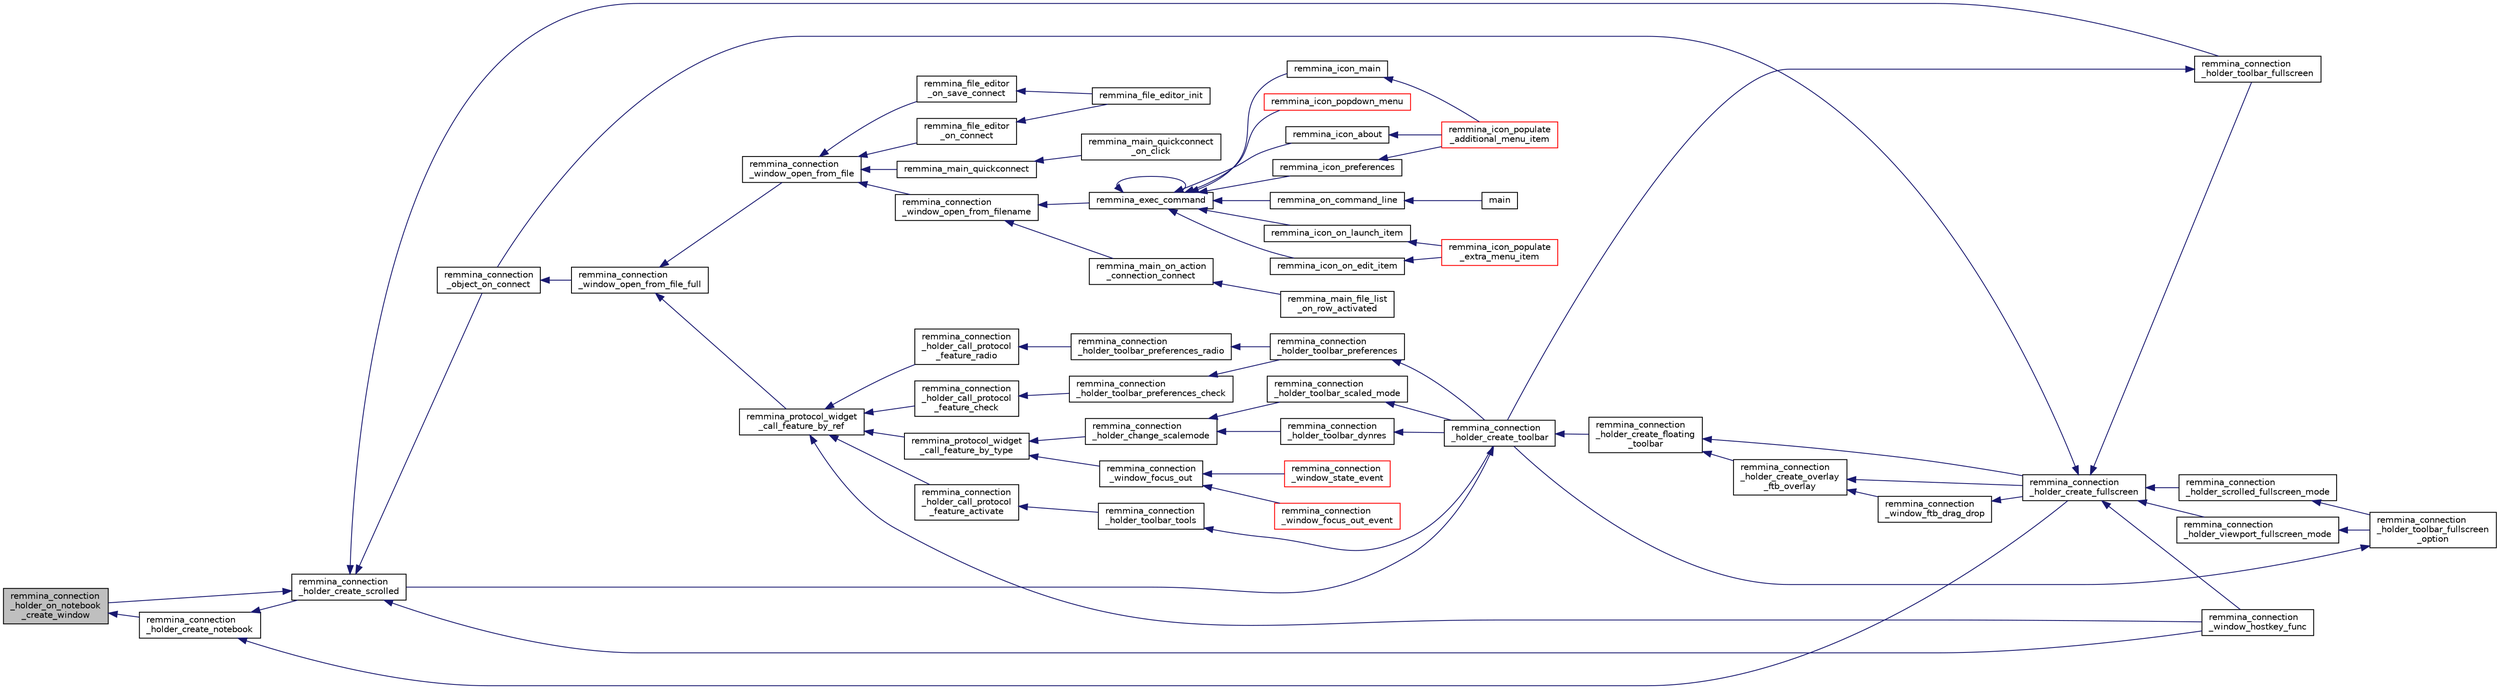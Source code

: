 digraph "remmina_connection_holder_on_notebook_create_window"
{
  edge [fontname="Helvetica",fontsize="10",labelfontname="Helvetica",labelfontsize="10"];
  node [fontname="Helvetica",fontsize="10",shape=record];
  rankdir="LR";
  Node4912 [label="remmina_connection\l_holder_on_notebook\l_create_window",height=0.2,width=0.4,color="black", fillcolor="grey75", style="filled", fontcolor="black"];
  Node4912 -> Node4913 [dir="back",color="midnightblue",fontsize="10",style="solid",fontname="Helvetica"];
  Node4913 [label="remmina_connection\l_holder_create_notebook",height=0.2,width=0.4,color="black", fillcolor="white", style="filled",URL="$remmina__connection__window_8c.html#ae616dc409c5775dc73d9a83c1f081705"];
  Node4913 -> Node4914 [dir="back",color="midnightblue",fontsize="10",style="solid",fontname="Helvetica"];
  Node4914 [label="remmina_connection\l_holder_create_scrolled",height=0.2,width=0.4,color="black", fillcolor="white", style="filled",URL="$remmina__connection__window_8c.html#a57b3656c37df65d276ddd50a16906dc7"];
  Node4914 -> Node4915 [dir="back",color="midnightblue",fontsize="10",style="solid",fontname="Helvetica"];
  Node4915 [label="remmina_connection\l_holder_toolbar_fullscreen",height=0.2,width=0.4,color="black", fillcolor="white", style="filled",URL="$remmina__connection__window_8c.html#a02ac20f50f1b7b816bd7208127efdbee"];
  Node4915 -> Node4916 [dir="back",color="midnightblue",fontsize="10",style="solid",fontname="Helvetica"];
  Node4916 [label="remmina_connection\l_holder_create_toolbar",height=0.2,width=0.4,color="black", fillcolor="white", style="filled",URL="$remmina__connection__window_8c.html#af8138da72278e9e9000276e08a6fd984"];
  Node4916 -> Node4917 [dir="back",color="midnightblue",fontsize="10",style="solid",fontname="Helvetica"];
  Node4917 [label="remmina_connection\l_holder_create_floating\l_toolbar",height=0.2,width=0.4,color="black", fillcolor="white", style="filled",URL="$remmina__connection__window_8c.html#a967dca6c1876afc3e6bcb763f9709d43"];
  Node4917 -> Node4918 [dir="back",color="midnightblue",fontsize="10",style="solid",fontname="Helvetica"];
  Node4918 [label="remmina_connection\l_holder_create_overlay\l_ftb_overlay",height=0.2,width=0.4,color="black", fillcolor="white", style="filled",URL="$remmina__connection__window_8c.html#ab2edcb806312b3367c70fbb13c383ae0"];
  Node4918 -> Node4919 [dir="back",color="midnightblue",fontsize="10",style="solid",fontname="Helvetica"];
  Node4919 [label="remmina_connection\l_window_ftb_drag_drop",height=0.2,width=0.4,color="black", fillcolor="white", style="filled",URL="$remmina__connection__window_8c.html#a15c9b2bd929f8f2bb64d0bb6fa60f067"];
  Node4919 -> Node4920 [dir="back",color="midnightblue",fontsize="10",style="solid",fontname="Helvetica"];
  Node4920 [label="remmina_connection\l_holder_create_fullscreen",height=0.2,width=0.4,color="black", fillcolor="white", style="filled",URL="$remmina__connection__window_8c.html#ae67ca4d276339723c1ff87fc224eaccf"];
  Node4920 -> Node4915 [dir="back",color="midnightblue",fontsize="10",style="solid",fontname="Helvetica"];
  Node4920 -> Node4921 [dir="back",color="midnightblue",fontsize="10",style="solid",fontname="Helvetica"];
  Node4921 [label="remmina_connection\l_holder_viewport_fullscreen_mode",height=0.2,width=0.4,color="black", fillcolor="white", style="filled",URL="$remmina__connection__window_8c.html#a0e99d0ff8c39f2c6de508eee9ef498c5"];
  Node4921 -> Node4922 [dir="back",color="midnightblue",fontsize="10",style="solid",fontname="Helvetica"];
  Node4922 [label="remmina_connection\l_holder_toolbar_fullscreen\l_option",height=0.2,width=0.4,color="black", fillcolor="white", style="filled",URL="$remmina__connection__window_8c.html#a1415cdcbed0e6fe9a7978586bf132207"];
  Node4922 -> Node4916 [dir="back",color="midnightblue",fontsize="10",style="solid",fontname="Helvetica"];
  Node4920 -> Node4923 [dir="back",color="midnightblue",fontsize="10",style="solid",fontname="Helvetica"];
  Node4923 [label="remmina_connection\l_holder_scrolled_fullscreen_mode",height=0.2,width=0.4,color="black", fillcolor="white", style="filled",URL="$remmina__connection__window_8c.html#aa25cae5c0e15e13b817b925e42a044a9"];
  Node4923 -> Node4922 [dir="back",color="midnightblue",fontsize="10",style="solid",fontname="Helvetica"];
  Node4920 -> Node4924 [dir="back",color="midnightblue",fontsize="10",style="solid",fontname="Helvetica"];
  Node4924 [label="remmina_connection\l_window_hostkey_func",height=0.2,width=0.4,color="black", fillcolor="white", style="filled",URL="$remmina__connection__window_8c.html#abef663d930076deb3105f86dabe2a9c3"];
  Node4920 -> Node4925 [dir="back",color="midnightblue",fontsize="10",style="solid",fontname="Helvetica"];
  Node4925 [label="remmina_connection\l_object_on_connect",height=0.2,width=0.4,color="black", fillcolor="white", style="filled",URL="$remmina__connection__window_8c.html#a0ad685a873ecef95ec13caba17e0c22e"];
  Node4925 -> Node4926 [dir="back",color="midnightblue",fontsize="10",style="solid",fontname="Helvetica"];
  Node4926 [label="remmina_connection\l_window_open_from_file_full",height=0.2,width=0.4,color="black", fillcolor="white", style="filled",URL="$remmina__connection__window_8h.html#adbf2b670ca3bae96a99cb0b36021a961"];
  Node4926 -> Node4927 [dir="back",color="midnightblue",fontsize="10",style="solid",fontname="Helvetica"];
  Node4927 [label="remmina_connection\l_window_open_from_file",height=0.2,width=0.4,color="black", fillcolor="white", style="filled",URL="$remmina__connection__window_8h.html#a1c7f722a89609523cc4de079cc82f23c"];
  Node4927 -> Node4928 [dir="back",color="midnightblue",fontsize="10",style="solid",fontname="Helvetica"];
  Node4928 [label="remmina_connection\l_window_open_from_filename",height=0.2,width=0.4,color="black", fillcolor="white", style="filled",URL="$remmina__connection__window_8h.html#ab0ed27ef360efc7d92906cbabf9da5db"];
  Node4928 -> Node4929 [dir="back",color="midnightblue",fontsize="10",style="solid",fontname="Helvetica"];
  Node4929 [label="remmina_exec_command",height=0.2,width=0.4,color="black", fillcolor="white", style="filled",URL="$remmina__exec_8h.html#a424cabdcff647797061e7482049d62a7"];
  Node4929 -> Node4930 [dir="back",color="midnightblue",fontsize="10",style="solid",fontname="Helvetica"];
  Node4930 [label="remmina_on_command_line",height=0.2,width=0.4,color="black", fillcolor="white", style="filled",URL="$remmina_8c.html#aeb286fc5bd52ab5382ab8cb495dc2914"];
  Node4930 -> Node4931 [dir="back",color="midnightblue",fontsize="10",style="solid",fontname="Helvetica"];
  Node4931 [label="main",height=0.2,width=0.4,color="black", fillcolor="white", style="filled",URL="$remmina_8c.html#a0ddf1224851353fc92bfbff6f499fa97"];
  Node4929 -> Node4929 [dir="back",color="midnightblue",fontsize="10",style="solid",fontname="Helvetica"];
  Node4929 -> Node4932 [dir="back",color="midnightblue",fontsize="10",style="solid",fontname="Helvetica"];
  Node4932 [label="remmina_icon_main",height=0.2,width=0.4,color="black", fillcolor="white", style="filled",URL="$remmina__icon_8c.html#a920476110ab6410c8fc8cf734109e497"];
  Node4932 -> Node4933 [dir="back",color="midnightblue",fontsize="10",style="solid",fontname="Helvetica"];
  Node4933 [label="remmina_icon_populate\l_additional_menu_item",height=0.2,width=0.4,color="red", fillcolor="white", style="filled",URL="$remmina__icon_8c.html#a8aaf73ed94cf20dcce1c7be26262cb56"];
  Node4929 -> Node4943 [dir="back",color="midnightblue",fontsize="10",style="solid",fontname="Helvetica"];
  Node4943 [label="remmina_icon_preferences",height=0.2,width=0.4,color="black", fillcolor="white", style="filled",URL="$remmina__icon_8c.html#ad3b0e3d12e4854eae05b1afea19da404"];
  Node4943 -> Node4933 [dir="back",color="midnightblue",fontsize="10",style="solid",fontname="Helvetica"];
  Node4929 -> Node4944 [dir="back",color="midnightblue",fontsize="10",style="solid",fontname="Helvetica"];
  Node4944 [label="remmina_icon_about",height=0.2,width=0.4,color="black", fillcolor="white", style="filled",URL="$remmina__icon_8c.html#a5cdf1958ef01e49889bcee2e90e2cf71"];
  Node4944 -> Node4933 [dir="back",color="midnightblue",fontsize="10",style="solid",fontname="Helvetica"];
  Node4929 -> Node4945 [dir="back",color="midnightblue",fontsize="10",style="solid",fontname="Helvetica"];
  Node4945 [label="remmina_icon_on_launch_item",height=0.2,width=0.4,color="black", fillcolor="white", style="filled",URL="$remmina__icon_8c.html#ad1699688680e12abcfd5c74dd2f76d83"];
  Node4945 -> Node4946 [dir="back",color="midnightblue",fontsize="10",style="solid",fontname="Helvetica"];
  Node4946 [label="remmina_icon_populate\l_extra_menu_item",height=0.2,width=0.4,color="red", fillcolor="white", style="filled",URL="$remmina__icon_8c.html#a2847311861df3a2f1c8bbcd35cf3fd6f"];
  Node4929 -> Node4948 [dir="back",color="midnightblue",fontsize="10",style="solid",fontname="Helvetica"];
  Node4948 [label="remmina_icon_on_edit_item",height=0.2,width=0.4,color="black", fillcolor="white", style="filled",URL="$remmina__icon_8c.html#af8708120906a8dc41a7998ebf9ecd129"];
  Node4948 -> Node4946 [dir="back",color="midnightblue",fontsize="10",style="solid",fontname="Helvetica"];
  Node4929 -> Node4949 [dir="back",color="midnightblue",fontsize="10",style="solid",fontname="Helvetica"];
  Node4949 [label="remmina_icon_popdown_menu",height=0.2,width=0.4,color="red", fillcolor="white", style="filled",URL="$remmina__icon_8c.html#a444be76e3c3a065279c5f9abc7fae833"];
  Node4928 -> Node4950 [dir="back",color="midnightblue",fontsize="10",style="solid",fontname="Helvetica"];
  Node4950 [label="remmina_main_on_action\l_connection_connect",height=0.2,width=0.4,color="black", fillcolor="white", style="filled",URL="$remmina__main_8c.html#ae023d1cb099a4f7bee79f13760566cbf"];
  Node4950 -> Node4951 [dir="back",color="midnightblue",fontsize="10",style="solid",fontname="Helvetica"];
  Node4951 [label="remmina_main_file_list\l_on_row_activated",height=0.2,width=0.4,color="black", fillcolor="white", style="filled",URL="$remmina__main_8c.html#aba1a89a2400c5cc8373c6bd34602ac10"];
  Node4927 -> Node4952 [dir="back",color="midnightblue",fontsize="10",style="solid",fontname="Helvetica"];
  Node4952 [label="remmina_file_editor\l_on_connect",height=0.2,width=0.4,color="black", fillcolor="white", style="filled",URL="$remmina__file__editor_8c.html#a73b8581fd1fd77532b748d91a2951f25"];
  Node4952 -> Node4936 [dir="back",color="midnightblue",fontsize="10",style="solid",fontname="Helvetica"];
  Node4936 [label="remmina_file_editor_init",height=0.2,width=0.4,color="black", fillcolor="white", style="filled",URL="$remmina__file__editor_8c.html#a9afd8d41c66f547320930eb331f3124d"];
  Node4927 -> Node4937 [dir="back",color="midnightblue",fontsize="10",style="solid",fontname="Helvetica"];
  Node4937 [label="remmina_file_editor\l_on_save_connect",height=0.2,width=0.4,color="black", fillcolor="white", style="filled",URL="$remmina__file__editor_8c.html#a57224f3f69f04f398de563b71be6b18e"];
  Node4937 -> Node4936 [dir="back",color="midnightblue",fontsize="10",style="solid",fontname="Helvetica"];
  Node4927 -> Node4953 [dir="back",color="midnightblue",fontsize="10",style="solid",fontname="Helvetica"];
  Node4953 [label="remmina_main_quickconnect",height=0.2,width=0.4,color="black", fillcolor="white", style="filled",URL="$remmina__main_8c.html#a802458852abacebfb16f1f4295806a01"];
  Node4953 -> Node4954 [dir="back",color="midnightblue",fontsize="10",style="solid",fontname="Helvetica"];
  Node4954 [label="remmina_main_quickconnect\l_on_click",height=0.2,width=0.4,color="black", fillcolor="white", style="filled",URL="$remmina__main_8c.html#a210e9e04c7c97cc86412044de31f659d"];
  Node4926 -> Node4955 [dir="back",color="midnightblue",fontsize="10",style="solid",fontname="Helvetica"];
  Node4955 [label="remmina_protocol_widget\l_call_feature_by_ref",height=0.2,width=0.4,color="black", fillcolor="white", style="filled",URL="$remmina__protocol__widget_8h.html#a605b69a9aa4393024369cc5070488692"];
  Node4955 -> Node4956 [dir="back",color="midnightblue",fontsize="10",style="solid",fontname="Helvetica"];
  Node4956 [label="remmina_connection\l_holder_call_protocol\l_feature_radio",height=0.2,width=0.4,color="black", fillcolor="white", style="filled",URL="$remmina__connection__window_8c.html#a86280cb973101817f7410af393bc2f98"];
  Node4956 -> Node4957 [dir="back",color="midnightblue",fontsize="10",style="solid",fontname="Helvetica"];
  Node4957 [label="remmina_connection\l_holder_toolbar_preferences_radio",height=0.2,width=0.4,color="black", fillcolor="white", style="filled",URL="$remmina__connection__window_8c.html#a1ddab4aacc284c606ab237eae9c0b5a9"];
  Node4957 -> Node4958 [dir="back",color="midnightblue",fontsize="10",style="solid",fontname="Helvetica"];
  Node4958 [label="remmina_connection\l_holder_toolbar_preferences",height=0.2,width=0.4,color="black", fillcolor="white", style="filled",URL="$remmina__connection__window_8c.html#a78ec7d6e66d6e6569c1a9a0230c74bc8"];
  Node4958 -> Node4916 [dir="back",color="midnightblue",fontsize="10",style="solid",fontname="Helvetica"];
  Node4955 -> Node4959 [dir="back",color="midnightblue",fontsize="10",style="solid",fontname="Helvetica"];
  Node4959 [label="remmina_connection\l_holder_call_protocol\l_feature_check",height=0.2,width=0.4,color="black", fillcolor="white", style="filled",URL="$remmina__connection__window_8c.html#a8d924ded7fe147df8b5f113e2fb1d6e7"];
  Node4959 -> Node4960 [dir="back",color="midnightblue",fontsize="10",style="solid",fontname="Helvetica"];
  Node4960 [label="remmina_connection\l_holder_toolbar_preferences_check",height=0.2,width=0.4,color="black", fillcolor="white", style="filled",URL="$remmina__connection__window_8c.html#ada0dce340f5f1484c496a2357e8a2c69"];
  Node4960 -> Node4958 [dir="back",color="midnightblue",fontsize="10",style="solid",fontname="Helvetica"];
  Node4955 -> Node4961 [dir="back",color="midnightblue",fontsize="10",style="solid",fontname="Helvetica"];
  Node4961 [label="remmina_connection\l_holder_call_protocol\l_feature_activate",height=0.2,width=0.4,color="black", fillcolor="white", style="filled",URL="$remmina__connection__window_8c.html#a4507b43c6fd10bc68d9512c6b253a552"];
  Node4961 -> Node4962 [dir="back",color="midnightblue",fontsize="10",style="solid",fontname="Helvetica"];
  Node4962 [label="remmina_connection\l_holder_toolbar_tools",height=0.2,width=0.4,color="black", fillcolor="white", style="filled",URL="$remmina__connection__window_8c.html#a51cc0b2274049920f67c71047bd76213"];
  Node4962 -> Node4916 [dir="back",color="midnightblue",fontsize="10",style="solid",fontname="Helvetica"];
  Node4955 -> Node4924 [dir="back",color="midnightblue",fontsize="10",style="solid",fontname="Helvetica"];
  Node4955 -> Node4963 [dir="back",color="midnightblue",fontsize="10",style="solid",fontname="Helvetica"];
  Node4963 [label="remmina_protocol_widget\l_call_feature_by_type",height=0.2,width=0.4,color="black", fillcolor="white", style="filled",URL="$remmina__protocol__widget_8h.html#a6a630e96e5b914d60d678ae8eaad4cd9"];
  Node4963 -> Node4964 [dir="back",color="midnightblue",fontsize="10",style="solid",fontname="Helvetica"];
  Node4964 [label="remmina_connection\l_holder_change_scalemode",height=0.2,width=0.4,color="black", fillcolor="white", style="filled",URL="$remmina__connection__window_8c.html#a5565ebedf82eb9f2d54b7f447b4c930e"];
  Node4964 -> Node4965 [dir="back",color="midnightblue",fontsize="10",style="solid",fontname="Helvetica"];
  Node4965 [label="remmina_connection\l_holder_toolbar_dynres",height=0.2,width=0.4,color="black", fillcolor="white", style="filled",URL="$remmina__connection__window_8c.html#a576e3800c7371f63b27e3832848ac4e5"];
  Node4965 -> Node4916 [dir="back",color="midnightblue",fontsize="10",style="solid",fontname="Helvetica"];
  Node4964 -> Node4966 [dir="back",color="midnightblue",fontsize="10",style="solid",fontname="Helvetica"];
  Node4966 [label="remmina_connection\l_holder_toolbar_scaled_mode",height=0.2,width=0.4,color="black", fillcolor="white", style="filled",URL="$remmina__connection__window_8c.html#ad6136dd7c0867a5a5f1c0b0645632ee4"];
  Node4966 -> Node4916 [dir="back",color="midnightblue",fontsize="10",style="solid",fontname="Helvetica"];
  Node4963 -> Node4967 [dir="back",color="midnightblue",fontsize="10",style="solid",fontname="Helvetica"];
  Node4967 [label="remmina_connection\l_window_focus_out",height=0.2,width=0.4,color="black", fillcolor="white", style="filled",URL="$remmina__connection__window_8c.html#a8c242e0a7ee57ed79099c330d696b43f"];
  Node4967 -> Node4968 [dir="back",color="midnightblue",fontsize="10",style="solid",fontname="Helvetica"];
  Node4968 [label="remmina_connection\l_window_focus_out_event",height=0.2,width=0.4,color="red", fillcolor="white", style="filled",URL="$remmina__connection__window_8c.html#a539828a1dd435bee083d82136691176c"];
  Node4967 -> Node4970 [dir="back",color="midnightblue",fontsize="10",style="solid",fontname="Helvetica"];
  Node4970 [label="remmina_connection\l_window_state_event",height=0.2,width=0.4,color="red", fillcolor="white", style="filled",URL="$remmina__connection__window_8c.html#a174d5b1e983a96c98aae2e8078f462bd"];
  Node4918 -> Node4920 [dir="back",color="midnightblue",fontsize="10",style="solid",fontname="Helvetica"];
  Node4917 -> Node4920 [dir="back",color="midnightblue",fontsize="10",style="solid",fontname="Helvetica"];
  Node4916 -> Node4914 [dir="back",color="midnightblue",fontsize="10",style="solid",fontname="Helvetica"];
  Node4914 -> Node4912 [dir="back",color="midnightblue",fontsize="10",style="solid",fontname="Helvetica"];
  Node4914 -> Node4924 [dir="back",color="midnightblue",fontsize="10",style="solid",fontname="Helvetica"];
  Node4914 -> Node4925 [dir="back",color="midnightblue",fontsize="10",style="solid",fontname="Helvetica"];
  Node4913 -> Node4920 [dir="back",color="midnightblue",fontsize="10",style="solid",fontname="Helvetica"];
}
